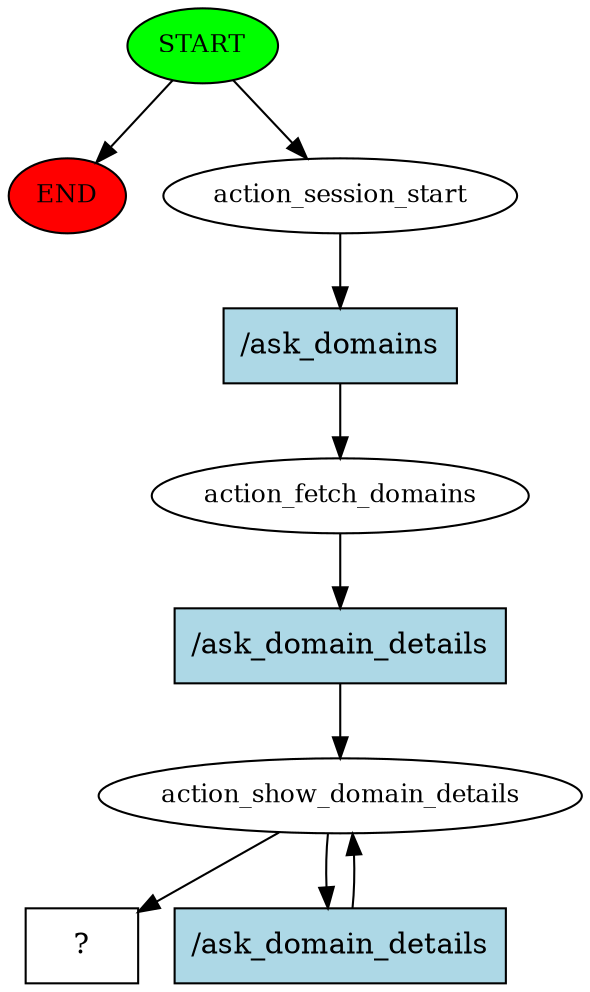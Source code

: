 digraph  {
0 [class="start active", fillcolor=green, fontsize=12, label=START, style=filled];
"-1" [class=end, fillcolor=red, fontsize=12, label=END, style=filled];
1 [class=active, fontsize=12, label=action_session_start];
2 [class=active, fontsize=12, label=action_fetch_domains];
3 [class=active, fontsize=12, label=action_show_domain_details];
5 [class="intent dashed active", label="  ?  ", shape=rect];
6 [class="intent active", fillcolor=lightblue, label="/ask_domains", shape=rect, style=filled];
7 [class="intent active", fillcolor=lightblue, label="/ask_domain_details", shape=rect, style=filled];
8 [class="intent active", fillcolor=lightblue, label="/ask_domain_details", shape=rect, style=filled];
0 -> "-1"  [class="", key=NONE, label=""];
0 -> 1  [class=active, key=NONE, label=""];
1 -> 6  [class=active, key=0];
2 -> 7  [class=active, key=0];
3 -> 5  [class=active, key=NONE, label=""];
3 -> 8  [class=active, key=0];
6 -> 2  [class=active, key=0];
7 -> 3  [class=active, key=0];
8 -> 3  [class=active, key=0];
}
